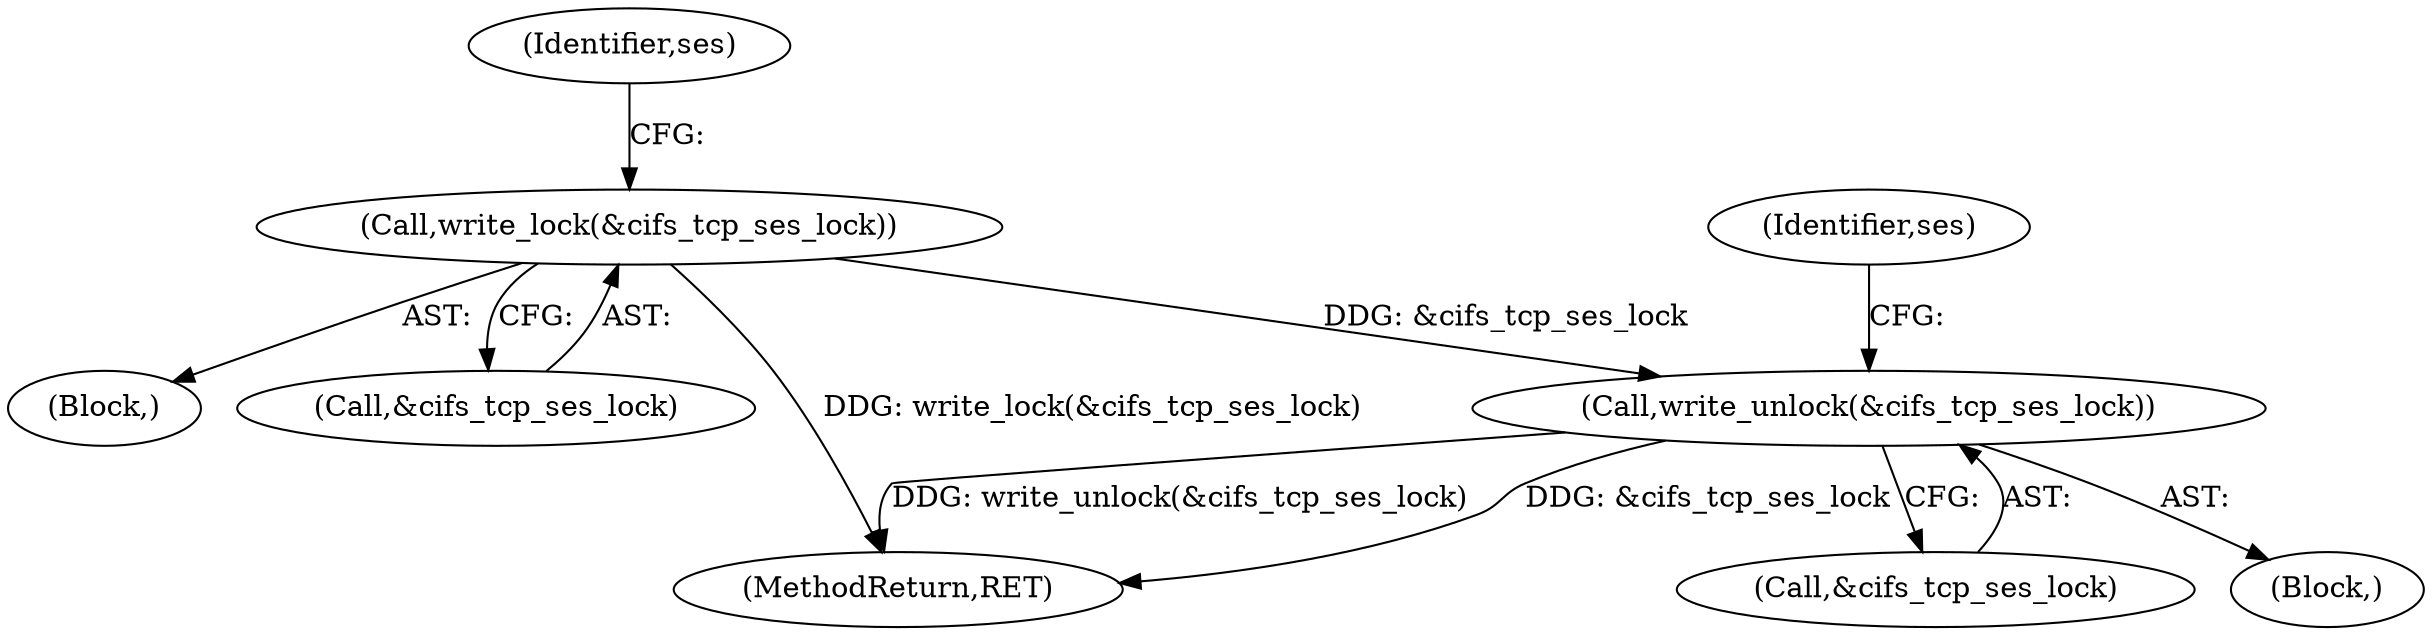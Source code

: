 digraph "0_linux_4ff67b720c02c36e54d55b88c2931879b7db1cd2@API" {
"1000106" [label="(Call,write_lock(&cifs_tcp_ses_lock))"];
"1000122" [label="(Call,write_unlock(&cifs_tcp_ses_lock))"];
"1000109" [label="(Block,)"];
"1000106" [label="(Call,write_lock(&cifs_tcp_ses_lock))"];
"1000122" [label="(Call,write_unlock(&cifs_tcp_ses_lock))"];
"1000126" [label="(Identifier,ses)"];
"1000113" [label="(Identifier,ses)"];
"1000132" [label="(MethodReturn,RET)"];
"1000123" [label="(Call,&cifs_tcp_ses_lock)"];
"1000103" [label="(Block,)"];
"1000107" [label="(Call,&cifs_tcp_ses_lock)"];
"1000106" -> "1000103"  [label="AST: "];
"1000106" -> "1000107"  [label="CFG: "];
"1000107" -> "1000106"  [label="AST: "];
"1000113" -> "1000106"  [label="CFG: "];
"1000106" -> "1000132"  [label="DDG: write_lock(&cifs_tcp_ses_lock)"];
"1000106" -> "1000122"  [label="DDG: &cifs_tcp_ses_lock"];
"1000122" -> "1000109"  [label="AST: "];
"1000122" -> "1000123"  [label="CFG: "];
"1000123" -> "1000122"  [label="AST: "];
"1000126" -> "1000122"  [label="CFG: "];
"1000122" -> "1000132"  [label="DDG: &cifs_tcp_ses_lock"];
"1000122" -> "1000132"  [label="DDG: write_unlock(&cifs_tcp_ses_lock)"];
}
